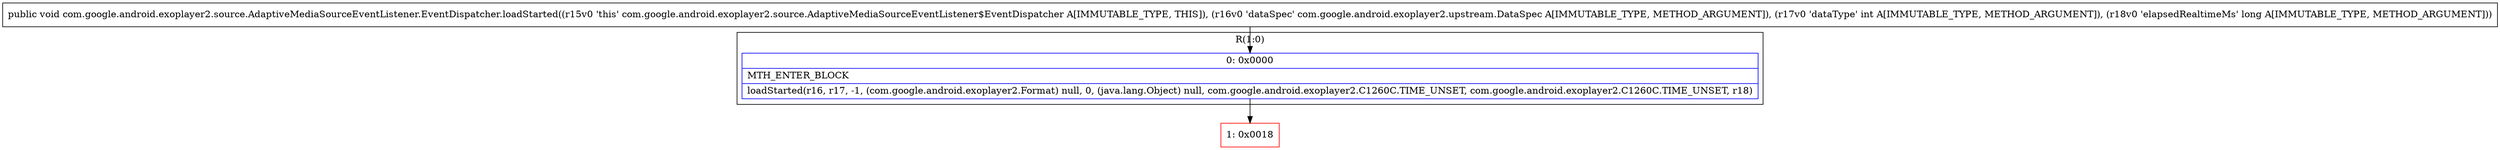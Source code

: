 digraph "CFG forcom.google.android.exoplayer2.source.AdaptiveMediaSourceEventListener.EventDispatcher.loadStarted(Lcom\/google\/android\/exoplayer2\/upstream\/DataSpec;IJ)V" {
subgraph cluster_Region_335186422 {
label = "R(1:0)";
node [shape=record,color=blue];
Node_0 [shape=record,label="{0\:\ 0x0000|MTH_ENTER_BLOCK\l|loadStarted(r16, r17, \-1, (com.google.android.exoplayer2.Format) null, 0, (java.lang.Object) null, com.google.android.exoplayer2.C1260C.TIME_UNSET, com.google.android.exoplayer2.C1260C.TIME_UNSET, r18)\l}"];
}
Node_1 [shape=record,color=red,label="{1\:\ 0x0018}"];
MethodNode[shape=record,label="{public void com.google.android.exoplayer2.source.AdaptiveMediaSourceEventListener.EventDispatcher.loadStarted((r15v0 'this' com.google.android.exoplayer2.source.AdaptiveMediaSourceEventListener$EventDispatcher A[IMMUTABLE_TYPE, THIS]), (r16v0 'dataSpec' com.google.android.exoplayer2.upstream.DataSpec A[IMMUTABLE_TYPE, METHOD_ARGUMENT]), (r17v0 'dataType' int A[IMMUTABLE_TYPE, METHOD_ARGUMENT]), (r18v0 'elapsedRealtimeMs' long A[IMMUTABLE_TYPE, METHOD_ARGUMENT])) }"];
MethodNode -> Node_0;
Node_0 -> Node_1;
}

